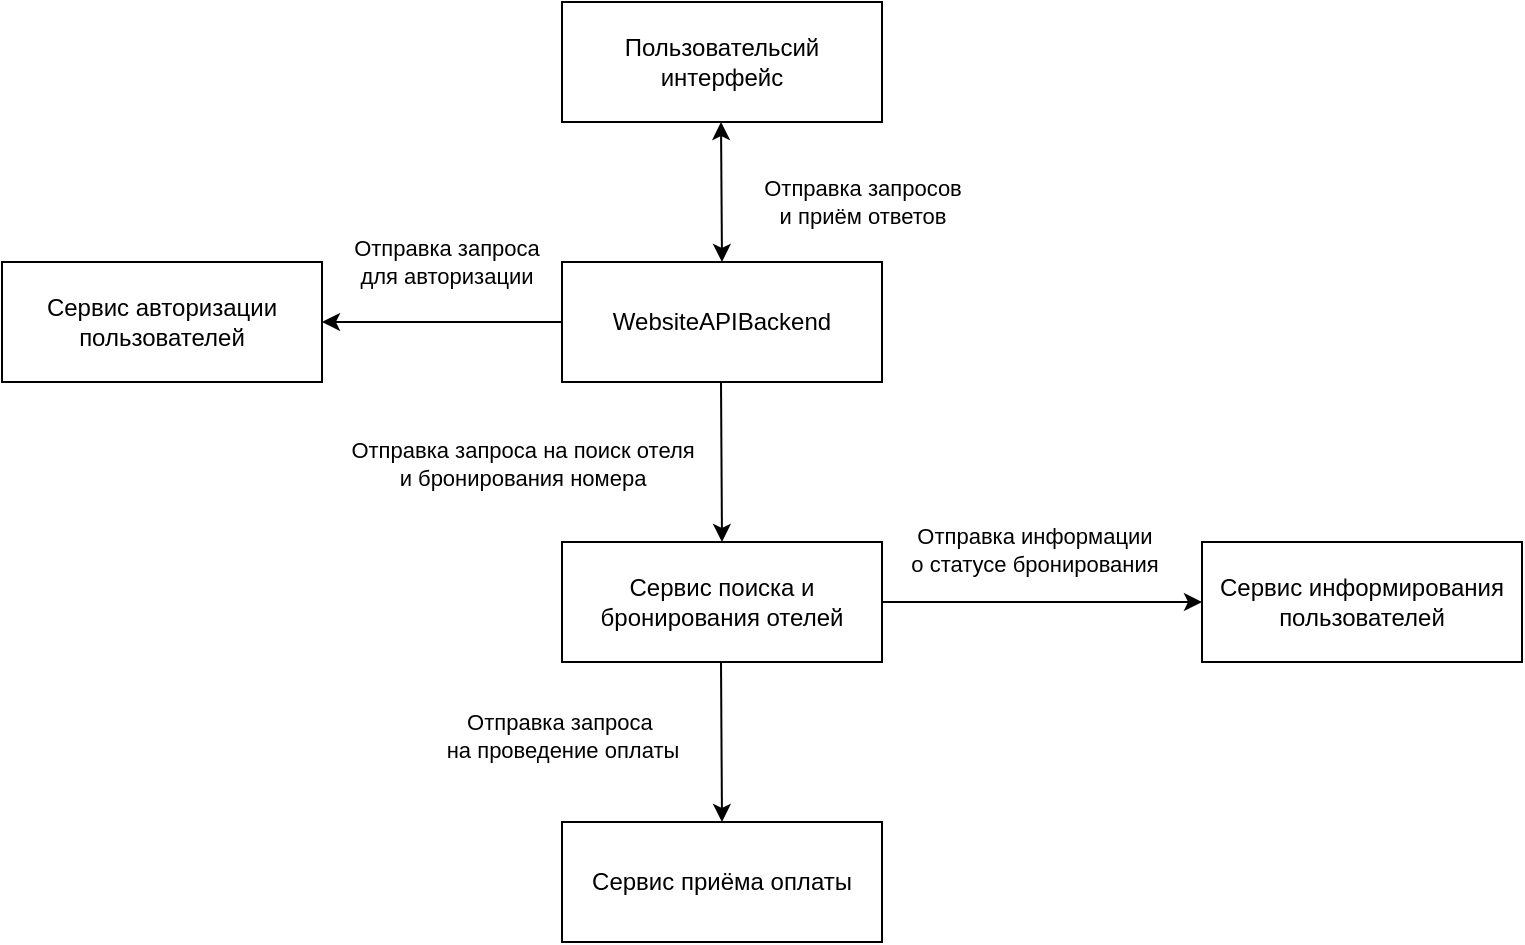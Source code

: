 <mxfile>
    <diagram id="ZU6i6AnF9btrspgDOSEZ" name="Page-1">
        <mxGraphModel dx="321" dy="979" grid="1" gridSize="10" guides="1" tooltips="1" connect="1" arrows="1" fold="1" page="1" pageScale="1" pageWidth="827" pageHeight="1169" math="0" shadow="0">
            <root>
                <mxCell id="0"/>
                <mxCell id="1" parent="0"/>
                <mxCell id="2" value="Пользовательсий интерфейс" style="rounded=0;whiteSpace=wrap;html=1;" parent="1" vertex="1">
                    <mxGeometry x="314" y="310" width="160" height="60" as="geometry"/>
                </mxCell>
                <mxCell id="3" value="&lt;div style=&quot;text-align: left;&quot;&gt;&lt;span style=&quot;background-color: initial;&quot;&gt;WebsiteAPIBackend&lt;/span&gt;&lt;/div&gt;" style="rounded=0;whiteSpace=wrap;html=1;" parent="1" vertex="1">
                    <mxGeometry x="314" y="440" width="160" height="60" as="geometry"/>
                </mxCell>
                <mxCell id="4" value="" style="endArrow=classic;html=1;entryX=0.5;entryY=0;entryDx=0;entryDy=0;startArrow=classic;startFill=1;" parent="1" target="3" edge="1">
                    <mxGeometry width="50" height="50" relative="1" as="geometry">
                        <mxPoint x="393.5" y="370" as="sourcePoint"/>
                        <mxPoint x="393.5" y="480" as="targetPoint"/>
                        <Array as="points"/>
                    </mxGeometry>
                </mxCell>
                <mxCell id="5" value="Отправка запросов&lt;br&gt;и приём ответов" style="edgeLabel;html=1;align=center;verticalAlign=middle;resizable=0;points=[];" parent="4" vertex="1" connectable="0">
                    <mxGeometry x="-0.167" y="2" relative="1" as="geometry">
                        <mxPoint x="68" y="11" as="offset"/>
                    </mxGeometry>
                </mxCell>
                <mxCell id="6" value="Сервис поиска и бронирования отелей" style="rounded=0;whiteSpace=wrap;html=1;" parent="1" vertex="1">
                    <mxGeometry x="314" y="580" width="160" height="60" as="geometry"/>
                </mxCell>
                <mxCell id="7" value="" style="endArrow=classic;html=1;entryX=0.5;entryY=0;entryDx=0;entryDy=0;" parent="1" target="6" edge="1">
                    <mxGeometry width="50" height="50" relative="1" as="geometry">
                        <mxPoint x="393.5" y="500" as="sourcePoint"/>
                        <mxPoint x="394" y="560" as="targetPoint"/>
                    </mxGeometry>
                </mxCell>
                <mxCell id="8" value="Отправка запроса на поиск отеля&lt;br&gt;и бронирования номера" style="edgeLabel;html=1;align=center;verticalAlign=middle;resizable=0;points=[];" parent="7" vertex="1" connectable="0">
                    <mxGeometry x="-0.313" y="-1" relative="1" as="geometry">
                        <mxPoint x="-99" y="13" as="offset"/>
                    </mxGeometry>
                </mxCell>
                <mxCell id="9" value="Сервис приёма оплаты" style="rounded=0;whiteSpace=wrap;html=1;" parent="1" vertex="1">
                    <mxGeometry x="314" y="720" width="160" height="60" as="geometry"/>
                </mxCell>
                <mxCell id="10" value="" style="endArrow=classic;html=1;entryX=0.5;entryY=0;entryDx=0;entryDy=0;" parent="1" target="9" edge="1">
                    <mxGeometry width="50" height="50" relative="1" as="geometry">
                        <mxPoint x="393.5" y="640" as="sourcePoint"/>
                        <mxPoint x="394" y="690" as="targetPoint"/>
                    </mxGeometry>
                </mxCell>
                <mxCell id="11" value="Отправка запроса&amp;nbsp;&lt;br&gt;на проведение оплаты" style="edgeLabel;html=1;align=center;verticalAlign=middle;resizable=0;points=[];" parent="10" vertex="1" connectable="0">
                    <mxGeometry x="-0.075" y="1" relative="1" as="geometry">
                        <mxPoint x="-81" as="offset"/>
                    </mxGeometry>
                </mxCell>
                <mxCell id="12" value="Сервис авторизации пользователей" style="rounded=0;whiteSpace=wrap;html=1;" parent="1" vertex="1">
                    <mxGeometry x="34" y="440" width="160" height="60" as="geometry"/>
                </mxCell>
                <mxCell id="13" value="" style="endArrow=classic;html=1;entryX=1;entryY=0.5;entryDx=0;entryDy=0;" parent="1" target="12" edge="1">
                    <mxGeometry width="50" height="50" relative="1" as="geometry">
                        <mxPoint x="314" y="470" as="sourcePoint"/>
                        <mxPoint x="214" y="470" as="targetPoint"/>
                        <Array as="points"/>
                    </mxGeometry>
                </mxCell>
                <mxCell id="14" value="Отправка запроса &lt;br&gt;для авторизации" style="edgeLabel;html=1;align=center;verticalAlign=middle;resizable=0;points=[];" parent="13" vertex="1" connectable="0">
                    <mxGeometry x="-0.033" y="-2" relative="1" as="geometry">
                        <mxPoint y="-28" as="offset"/>
                    </mxGeometry>
                </mxCell>
                <mxCell id="15" value="Сервис информирования пользователей" style="rounded=0;whiteSpace=wrap;html=1;" parent="1" vertex="1">
                    <mxGeometry x="634" y="580" width="160" height="60" as="geometry"/>
                </mxCell>
                <mxCell id="23" value="" style="endArrow=classic;html=1;entryX=0;entryY=0.5;entryDx=0;entryDy=0;exitX=1;exitY=0.5;exitDx=0;exitDy=0;" edge="1" parent="1" source="6" target="15">
                    <mxGeometry width="50" height="50" relative="1" as="geometry">
                        <mxPoint x="500" y="610" as="sourcePoint"/>
                        <mxPoint x="550" y="570" as="targetPoint"/>
                    </mxGeometry>
                </mxCell>
                <mxCell id="25" value="Отправка информации &lt;br&gt;о статусе бронирования" style="edgeLabel;html=1;align=center;verticalAlign=middle;resizable=0;points=[];" vertex="1" connectable="0" parent="23">
                    <mxGeometry x="-0.201" relative="1" as="geometry">
                        <mxPoint x="12" y="-26" as="offset"/>
                    </mxGeometry>
                </mxCell>
            </root>
        </mxGraphModel>
    </diagram>
</mxfile>